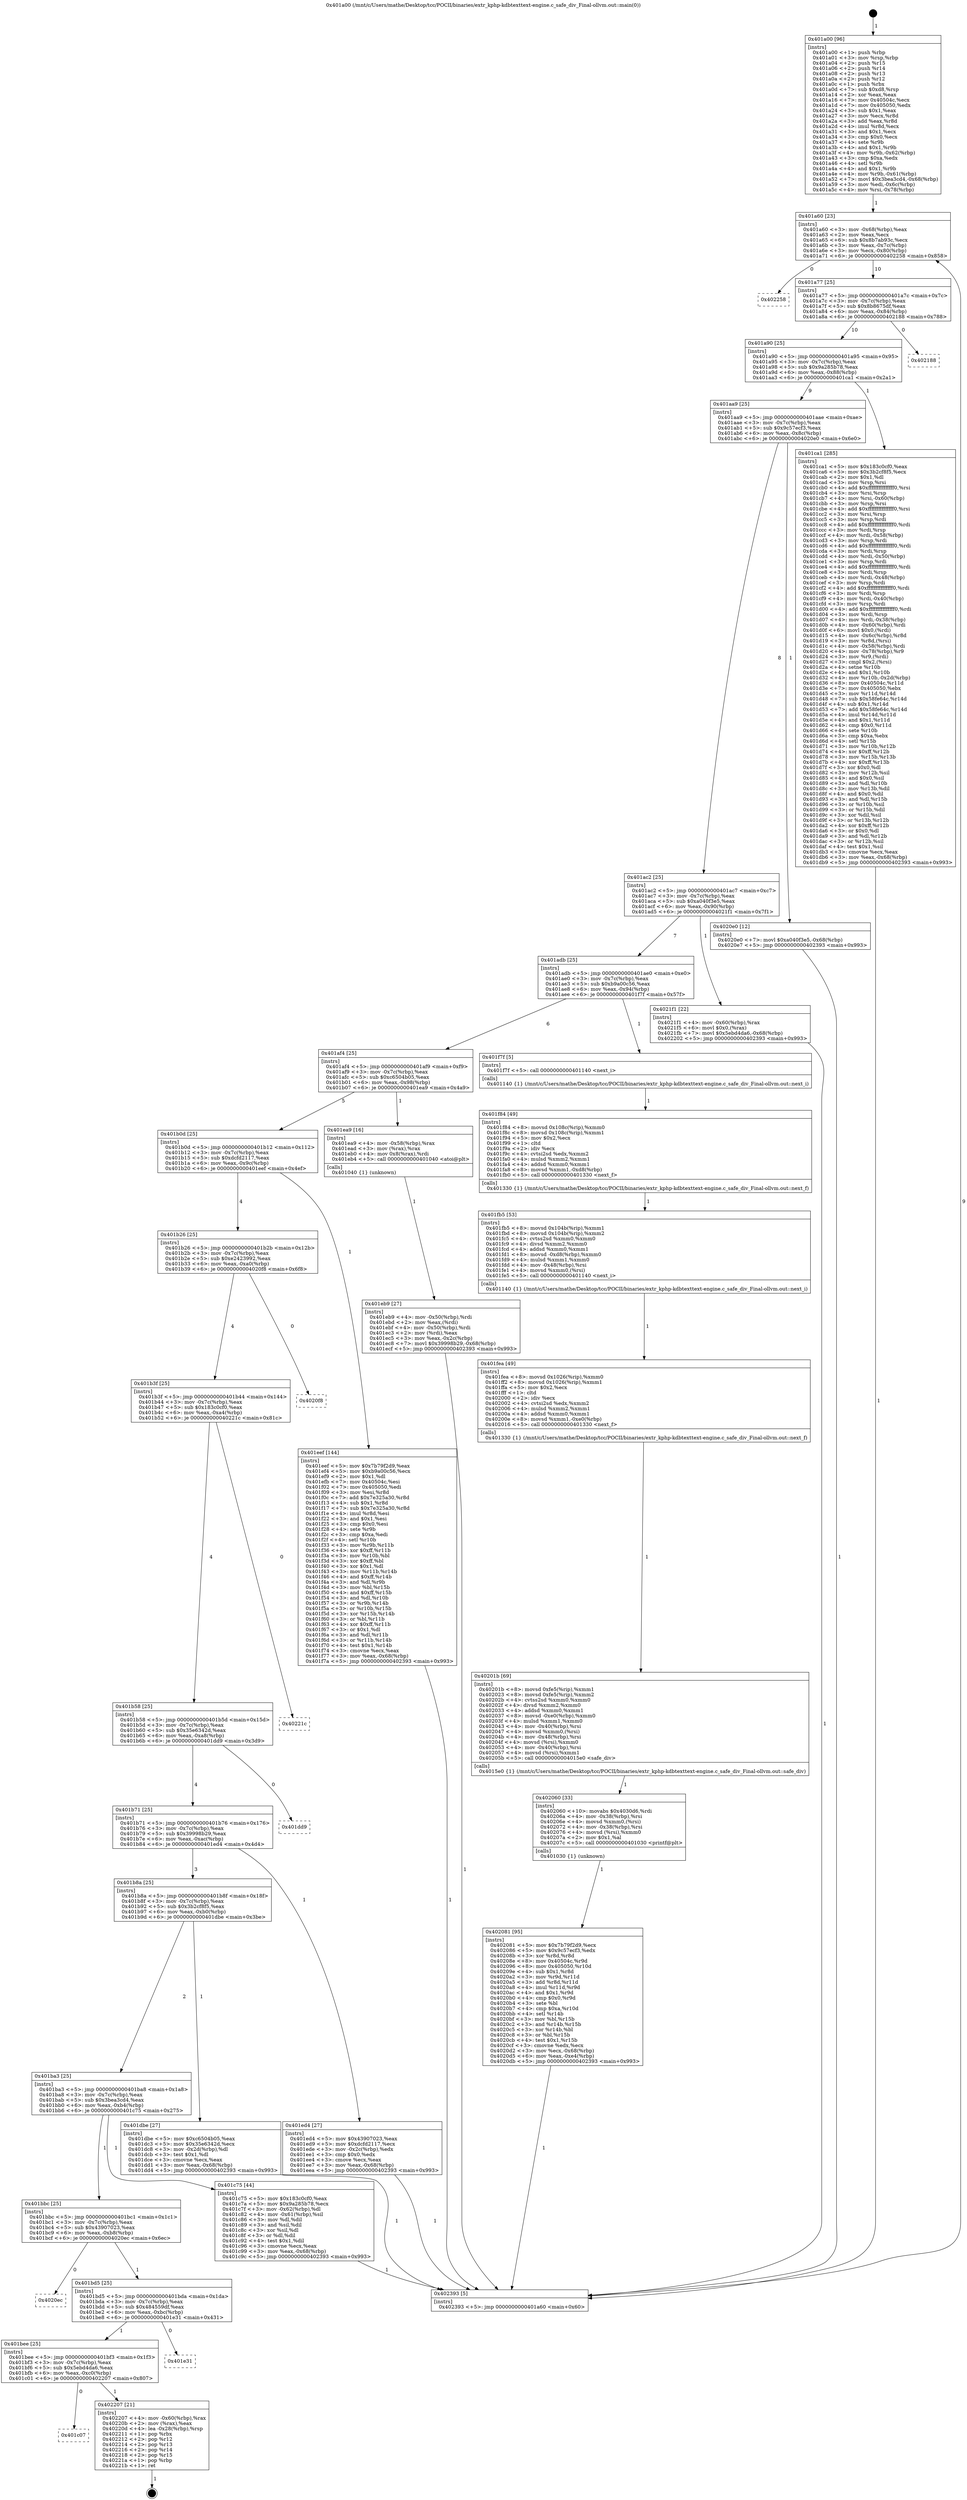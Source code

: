 digraph "0x401a00" {
  label = "0x401a00 (/mnt/c/Users/mathe/Desktop/tcc/POCII/binaries/extr_kphp-kdbtexttext-engine.c_safe_div_Final-ollvm.out::main(0))"
  labelloc = "t"
  node[shape=record]

  Entry [label="",width=0.3,height=0.3,shape=circle,fillcolor=black,style=filled]
  "0x401a60" [label="{
     0x401a60 [23]\l
     | [instrs]\l
     &nbsp;&nbsp;0x401a60 \<+3\>: mov -0x68(%rbp),%eax\l
     &nbsp;&nbsp;0x401a63 \<+2\>: mov %eax,%ecx\l
     &nbsp;&nbsp;0x401a65 \<+6\>: sub $0x8b7ab93c,%ecx\l
     &nbsp;&nbsp;0x401a6b \<+3\>: mov %eax,-0x7c(%rbp)\l
     &nbsp;&nbsp;0x401a6e \<+3\>: mov %ecx,-0x80(%rbp)\l
     &nbsp;&nbsp;0x401a71 \<+6\>: je 0000000000402258 \<main+0x858\>\l
  }"]
  "0x402258" [label="{
     0x402258\l
  }", style=dashed]
  "0x401a77" [label="{
     0x401a77 [25]\l
     | [instrs]\l
     &nbsp;&nbsp;0x401a77 \<+5\>: jmp 0000000000401a7c \<main+0x7c\>\l
     &nbsp;&nbsp;0x401a7c \<+3\>: mov -0x7c(%rbp),%eax\l
     &nbsp;&nbsp;0x401a7f \<+5\>: sub $0x8b8675df,%eax\l
     &nbsp;&nbsp;0x401a84 \<+6\>: mov %eax,-0x84(%rbp)\l
     &nbsp;&nbsp;0x401a8a \<+6\>: je 0000000000402188 \<main+0x788\>\l
  }"]
  Exit [label="",width=0.3,height=0.3,shape=circle,fillcolor=black,style=filled,peripheries=2]
  "0x402188" [label="{
     0x402188\l
  }", style=dashed]
  "0x401a90" [label="{
     0x401a90 [25]\l
     | [instrs]\l
     &nbsp;&nbsp;0x401a90 \<+5\>: jmp 0000000000401a95 \<main+0x95\>\l
     &nbsp;&nbsp;0x401a95 \<+3\>: mov -0x7c(%rbp),%eax\l
     &nbsp;&nbsp;0x401a98 \<+5\>: sub $0x9a285b78,%eax\l
     &nbsp;&nbsp;0x401a9d \<+6\>: mov %eax,-0x88(%rbp)\l
     &nbsp;&nbsp;0x401aa3 \<+6\>: je 0000000000401ca1 \<main+0x2a1\>\l
  }"]
  "0x401c07" [label="{
     0x401c07\l
  }", style=dashed]
  "0x401ca1" [label="{
     0x401ca1 [285]\l
     | [instrs]\l
     &nbsp;&nbsp;0x401ca1 \<+5\>: mov $0x183c0cf0,%eax\l
     &nbsp;&nbsp;0x401ca6 \<+5\>: mov $0x3b2cf8f5,%ecx\l
     &nbsp;&nbsp;0x401cab \<+2\>: mov $0x1,%dl\l
     &nbsp;&nbsp;0x401cad \<+3\>: mov %rsp,%rsi\l
     &nbsp;&nbsp;0x401cb0 \<+4\>: add $0xfffffffffffffff0,%rsi\l
     &nbsp;&nbsp;0x401cb4 \<+3\>: mov %rsi,%rsp\l
     &nbsp;&nbsp;0x401cb7 \<+4\>: mov %rsi,-0x60(%rbp)\l
     &nbsp;&nbsp;0x401cbb \<+3\>: mov %rsp,%rsi\l
     &nbsp;&nbsp;0x401cbe \<+4\>: add $0xfffffffffffffff0,%rsi\l
     &nbsp;&nbsp;0x401cc2 \<+3\>: mov %rsi,%rsp\l
     &nbsp;&nbsp;0x401cc5 \<+3\>: mov %rsp,%rdi\l
     &nbsp;&nbsp;0x401cc8 \<+4\>: add $0xfffffffffffffff0,%rdi\l
     &nbsp;&nbsp;0x401ccc \<+3\>: mov %rdi,%rsp\l
     &nbsp;&nbsp;0x401ccf \<+4\>: mov %rdi,-0x58(%rbp)\l
     &nbsp;&nbsp;0x401cd3 \<+3\>: mov %rsp,%rdi\l
     &nbsp;&nbsp;0x401cd6 \<+4\>: add $0xfffffffffffffff0,%rdi\l
     &nbsp;&nbsp;0x401cda \<+3\>: mov %rdi,%rsp\l
     &nbsp;&nbsp;0x401cdd \<+4\>: mov %rdi,-0x50(%rbp)\l
     &nbsp;&nbsp;0x401ce1 \<+3\>: mov %rsp,%rdi\l
     &nbsp;&nbsp;0x401ce4 \<+4\>: add $0xfffffffffffffff0,%rdi\l
     &nbsp;&nbsp;0x401ce8 \<+3\>: mov %rdi,%rsp\l
     &nbsp;&nbsp;0x401ceb \<+4\>: mov %rdi,-0x48(%rbp)\l
     &nbsp;&nbsp;0x401cef \<+3\>: mov %rsp,%rdi\l
     &nbsp;&nbsp;0x401cf2 \<+4\>: add $0xfffffffffffffff0,%rdi\l
     &nbsp;&nbsp;0x401cf6 \<+3\>: mov %rdi,%rsp\l
     &nbsp;&nbsp;0x401cf9 \<+4\>: mov %rdi,-0x40(%rbp)\l
     &nbsp;&nbsp;0x401cfd \<+3\>: mov %rsp,%rdi\l
     &nbsp;&nbsp;0x401d00 \<+4\>: add $0xfffffffffffffff0,%rdi\l
     &nbsp;&nbsp;0x401d04 \<+3\>: mov %rdi,%rsp\l
     &nbsp;&nbsp;0x401d07 \<+4\>: mov %rdi,-0x38(%rbp)\l
     &nbsp;&nbsp;0x401d0b \<+4\>: mov -0x60(%rbp),%rdi\l
     &nbsp;&nbsp;0x401d0f \<+6\>: movl $0x0,(%rdi)\l
     &nbsp;&nbsp;0x401d15 \<+4\>: mov -0x6c(%rbp),%r8d\l
     &nbsp;&nbsp;0x401d19 \<+3\>: mov %r8d,(%rsi)\l
     &nbsp;&nbsp;0x401d1c \<+4\>: mov -0x58(%rbp),%rdi\l
     &nbsp;&nbsp;0x401d20 \<+4\>: mov -0x78(%rbp),%r9\l
     &nbsp;&nbsp;0x401d24 \<+3\>: mov %r9,(%rdi)\l
     &nbsp;&nbsp;0x401d27 \<+3\>: cmpl $0x2,(%rsi)\l
     &nbsp;&nbsp;0x401d2a \<+4\>: setne %r10b\l
     &nbsp;&nbsp;0x401d2e \<+4\>: and $0x1,%r10b\l
     &nbsp;&nbsp;0x401d32 \<+4\>: mov %r10b,-0x2d(%rbp)\l
     &nbsp;&nbsp;0x401d36 \<+8\>: mov 0x40504c,%r11d\l
     &nbsp;&nbsp;0x401d3e \<+7\>: mov 0x405050,%ebx\l
     &nbsp;&nbsp;0x401d45 \<+3\>: mov %r11d,%r14d\l
     &nbsp;&nbsp;0x401d48 \<+7\>: sub $0x58fe64c,%r14d\l
     &nbsp;&nbsp;0x401d4f \<+4\>: sub $0x1,%r14d\l
     &nbsp;&nbsp;0x401d53 \<+7\>: add $0x58fe64c,%r14d\l
     &nbsp;&nbsp;0x401d5a \<+4\>: imul %r14d,%r11d\l
     &nbsp;&nbsp;0x401d5e \<+4\>: and $0x1,%r11d\l
     &nbsp;&nbsp;0x401d62 \<+4\>: cmp $0x0,%r11d\l
     &nbsp;&nbsp;0x401d66 \<+4\>: sete %r10b\l
     &nbsp;&nbsp;0x401d6a \<+3\>: cmp $0xa,%ebx\l
     &nbsp;&nbsp;0x401d6d \<+4\>: setl %r15b\l
     &nbsp;&nbsp;0x401d71 \<+3\>: mov %r10b,%r12b\l
     &nbsp;&nbsp;0x401d74 \<+4\>: xor $0xff,%r12b\l
     &nbsp;&nbsp;0x401d78 \<+3\>: mov %r15b,%r13b\l
     &nbsp;&nbsp;0x401d7b \<+4\>: xor $0xff,%r13b\l
     &nbsp;&nbsp;0x401d7f \<+3\>: xor $0x0,%dl\l
     &nbsp;&nbsp;0x401d82 \<+3\>: mov %r12b,%sil\l
     &nbsp;&nbsp;0x401d85 \<+4\>: and $0x0,%sil\l
     &nbsp;&nbsp;0x401d89 \<+3\>: and %dl,%r10b\l
     &nbsp;&nbsp;0x401d8c \<+3\>: mov %r13b,%dil\l
     &nbsp;&nbsp;0x401d8f \<+4\>: and $0x0,%dil\l
     &nbsp;&nbsp;0x401d93 \<+3\>: and %dl,%r15b\l
     &nbsp;&nbsp;0x401d96 \<+3\>: or %r10b,%sil\l
     &nbsp;&nbsp;0x401d99 \<+3\>: or %r15b,%dil\l
     &nbsp;&nbsp;0x401d9c \<+3\>: xor %dil,%sil\l
     &nbsp;&nbsp;0x401d9f \<+3\>: or %r13b,%r12b\l
     &nbsp;&nbsp;0x401da2 \<+4\>: xor $0xff,%r12b\l
     &nbsp;&nbsp;0x401da6 \<+3\>: or $0x0,%dl\l
     &nbsp;&nbsp;0x401da9 \<+3\>: and %dl,%r12b\l
     &nbsp;&nbsp;0x401dac \<+3\>: or %r12b,%sil\l
     &nbsp;&nbsp;0x401daf \<+4\>: test $0x1,%sil\l
     &nbsp;&nbsp;0x401db3 \<+3\>: cmovne %ecx,%eax\l
     &nbsp;&nbsp;0x401db6 \<+3\>: mov %eax,-0x68(%rbp)\l
     &nbsp;&nbsp;0x401db9 \<+5\>: jmp 0000000000402393 \<main+0x993\>\l
  }"]
  "0x401aa9" [label="{
     0x401aa9 [25]\l
     | [instrs]\l
     &nbsp;&nbsp;0x401aa9 \<+5\>: jmp 0000000000401aae \<main+0xae\>\l
     &nbsp;&nbsp;0x401aae \<+3\>: mov -0x7c(%rbp),%eax\l
     &nbsp;&nbsp;0x401ab1 \<+5\>: sub $0x9c57ecf3,%eax\l
     &nbsp;&nbsp;0x401ab6 \<+6\>: mov %eax,-0x8c(%rbp)\l
     &nbsp;&nbsp;0x401abc \<+6\>: je 00000000004020e0 \<main+0x6e0\>\l
  }"]
  "0x402207" [label="{
     0x402207 [21]\l
     | [instrs]\l
     &nbsp;&nbsp;0x402207 \<+4\>: mov -0x60(%rbp),%rax\l
     &nbsp;&nbsp;0x40220b \<+2\>: mov (%rax),%eax\l
     &nbsp;&nbsp;0x40220d \<+4\>: lea -0x28(%rbp),%rsp\l
     &nbsp;&nbsp;0x402211 \<+1\>: pop %rbx\l
     &nbsp;&nbsp;0x402212 \<+2\>: pop %r12\l
     &nbsp;&nbsp;0x402214 \<+2\>: pop %r13\l
     &nbsp;&nbsp;0x402216 \<+2\>: pop %r14\l
     &nbsp;&nbsp;0x402218 \<+2\>: pop %r15\l
     &nbsp;&nbsp;0x40221a \<+1\>: pop %rbp\l
     &nbsp;&nbsp;0x40221b \<+1\>: ret\l
  }"]
  "0x4020e0" [label="{
     0x4020e0 [12]\l
     | [instrs]\l
     &nbsp;&nbsp;0x4020e0 \<+7\>: movl $0xa040f3e5,-0x68(%rbp)\l
     &nbsp;&nbsp;0x4020e7 \<+5\>: jmp 0000000000402393 \<main+0x993\>\l
  }"]
  "0x401ac2" [label="{
     0x401ac2 [25]\l
     | [instrs]\l
     &nbsp;&nbsp;0x401ac2 \<+5\>: jmp 0000000000401ac7 \<main+0xc7\>\l
     &nbsp;&nbsp;0x401ac7 \<+3\>: mov -0x7c(%rbp),%eax\l
     &nbsp;&nbsp;0x401aca \<+5\>: sub $0xa040f3e5,%eax\l
     &nbsp;&nbsp;0x401acf \<+6\>: mov %eax,-0x90(%rbp)\l
     &nbsp;&nbsp;0x401ad5 \<+6\>: je 00000000004021f1 \<main+0x7f1\>\l
  }"]
  "0x401bee" [label="{
     0x401bee [25]\l
     | [instrs]\l
     &nbsp;&nbsp;0x401bee \<+5\>: jmp 0000000000401bf3 \<main+0x1f3\>\l
     &nbsp;&nbsp;0x401bf3 \<+3\>: mov -0x7c(%rbp),%eax\l
     &nbsp;&nbsp;0x401bf6 \<+5\>: sub $0x5ebd4da6,%eax\l
     &nbsp;&nbsp;0x401bfb \<+6\>: mov %eax,-0xc0(%rbp)\l
     &nbsp;&nbsp;0x401c01 \<+6\>: je 0000000000402207 \<main+0x807\>\l
  }"]
  "0x4021f1" [label="{
     0x4021f1 [22]\l
     | [instrs]\l
     &nbsp;&nbsp;0x4021f1 \<+4\>: mov -0x60(%rbp),%rax\l
     &nbsp;&nbsp;0x4021f5 \<+6\>: movl $0x0,(%rax)\l
     &nbsp;&nbsp;0x4021fb \<+7\>: movl $0x5ebd4da6,-0x68(%rbp)\l
     &nbsp;&nbsp;0x402202 \<+5\>: jmp 0000000000402393 \<main+0x993\>\l
  }"]
  "0x401adb" [label="{
     0x401adb [25]\l
     | [instrs]\l
     &nbsp;&nbsp;0x401adb \<+5\>: jmp 0000000000401ae0 \<main+0xe0\>\l
     &nbsp;&nbsp;0x401ae0 \<+3\>: mov -0x7c(%rbp),%eax\l
     &nbsp;&nbsp;0x401ae3 \<+5\>: sub $0xb9a00c56,%eax\l
     &nbsp;&nbsp;0x401ae8 \<+6\>: mov %eax,-0x94(%rbp)\l
     &nbsp;&nbsp;0x401aee \<+6\>: je 0000000000401f7f \<main+0x57f\>\l
  }"]
  "0x401e31" [label="{
     0x401e31\l
  }", style=dashed]
  "0x401f7f" [label="{
     0x401f7f [5]\l
     | [instrs]\l
     &nbsp;&nbsp;0x401f7f \<+5\>: call 0000000000401140 \<next_i\>\l
     | [calls]\l
     &nbsp;&nbsp;0x401140 \{1\} (/mnt/c/Users/mathe/Desktop/tcc/POCII/binaries/extr_kphp-kdbtexttext-engine.c_safe_div_Final-ollvm.out::next_i)\l
  }"]
  "0x401af4" [label="{
     0x401af4 [25]\l
     | [instrs]\l
     &nbsp;&nbsp;0x401af4 \<+5\>: jmp 0000000000401af9 \<main+0xf9\>\l
     &nbsp;&nbsp;0x401af9 \<+3\>: mov -0x7c(%rbp),%eax\l
     &nbsp;&nbsp;0x401afc \<+5\>: sub $0xc6504b05,%eax\l
     &nbsp;&nbsp;0x401b01 \<+6\>: mov %eax,-0x98(%rbp)\l
     &nbsp;&nbsp;0x401b07 \<+6\>: je 0000000000401ea9 \<main+0x4a9\>\l
  }"]
  "0x401bd5" [label="{
     0x401bd5 [25]\l
     | [instrs]\l
     &nbsp;&nbsp;0x401bd5 \<+5\>: jmp 0000000000401bda \<main+0x1da\>\l
     &nbsp;&nbsp;0x401bda \<+3\>: mov -0x7c(%rbp),%eax\l
     &nbsp;&nbsp;0x401bdd \<+5\>: sub $0x484559df,%eax\l
     &nbsp;&nbsp;0x401be2 \<+6\>: mov %eax,-0xbc(%rbp)\l
     &nbsp;&nbsp;0x401be8 \<+6\>: je 0000000000401e31 \<main+0x431\>\l
  }"]
  "0x401ea9" [label="{
     0x401ea9 [16]\l
     | [instrs]\l
     &nbsp;&nbsp;0x401ea9 \<+4\>: mov -0x58(%rbp),%rax\l
     &nbsp;&nbsp;0x401ead \<+3\>: mov (%rax),%rax\l
     &nbsp;&nbsp;0x401eb0 \<+4\>: mov 0x8(%rax),%rdi\l
     &nbsp;&nbsp;0x401eb4 \<+5\>: call 0000000000401040 \<atoi@plt\>\l
     | [calls]\l
     &nbsp;&nbsp;0x401040 \{1\} (unknown)\l
  }"]
  "0x401b0d" [label="{
     0x401b0d [25]\l
     | [instrs]\l
     &nbsp;&nbsp;0x401b0d \<+5\>: jmp 0000000000401b12 \<main+0x112\>\l
     &nbsp;&nbsp;0x401b12 \<+3\>: mov -0x7c(%rbp),%eax\l
     &nbsp;&nbsp;0x401b15 \<+5\>: sub $0xdcfd2117,%eax\l
     &nbsp;&nbsp;0x401b1a \<+6\>: mov %eax,-0x9c(%rbp)\l
     &nbsp;&nbsp;0x401b20 \<+6\>: je 0000000000401eef \<main+0x4ef\>\l
  }"]
  "0x4020ec" [label="{
     0x4020ec\l
  }", style=dashed]
  "0x401eef" [label="{
     0x401eef [144]\l
     | [instrs]\l
     &nbsp;&nbsp;0x401eef \<+5\>: mov $0x7b79f2d9,%eax\l
     &nbsp;&nbsp;0x401ef4 \<+5\>: mov $0xb9a00c56,%ecx\l
     &nbsp;&nbsp;0x401ef9 \<+2\>: mov $0x1,%dl\l
     &nbsp;&nbsp;0x401efb \<+7\>: mov 0x40504c,%esi\l
     &nbsp;&nbsp;0x401f02 \<+7\>: mov 0x405050,%edi\l
     &nbsp;&nbsp;0x401f09 \<+3\>: mov %esi,%r8d\l
     &nbsp;&nbsp;0x401f0c \<+7\>: add $0x7e325a30,%r8d\l
     &nbsp;&nbsp;0x401f13 \<+4\>: sub $0x1,%r8d\l
     &nbsp;&nbsp;0x401f17 \<+7\>: sub $0x7e325a30,%r8d\l
     &nbsp;&nbsp;0x401f1e \<+4\>: imul %r8d,%esi\l
     &nbsp;&nbsp;0x401f22 \<+3\>: and $0x1,%esi\l
     &nbsp;&nbsp;0x401f25 \<+3\>: cmp $0x0,%esi\l
     &nbsp;&nbsp;0x401f28 \<+4\>: sete %r9b\l
     &nbsp;&nbsp;0x401f2c \<+3\>: cmp $0xa,%edi\l
     &nbsp;&nbsp;0x401f2f \<+4\>: setl %r10b\l
     &nbsp;&nbsp;0x401f33 \<+3\>: mov %r9b,%r11b\l
     &nbsp;&nbsp;0x401f36 \<+4\>: xor $0xff,%r11b\l
     &nbsp;&nbsp;0x401f3a \<+3\>: mov %r10b,%bl\l
     &nbsp;&nbsp;0x401f3d \<+3\>: xor $0xff,%bl\l
     &nbsp;&nbsp;0x401f40 \<+3\>: xor $0x1,%dl\l
     &nbsp;&nbsp;0x401f43 \<+3\>: mov %r11b,%r14b\l
     &nbsp;&nbsp;0x401f46 \<+4\>: and $0xff,%r14b\l
     &nbsp;&nbsp;0x401f4a \<+3\>: and %dl,%r9b\l
     &nbsp;&nbsp;0x401f4d \<+3\>: mov %bl,%r15b\l
     &nbsp;&nbsp;0x401f50 \<+4\>: and $0xff,%r15b\l
     &nbsp;&nbsp;0x401f54 \<+3\>: and %dl,%r10b\l
     &nbsp;&nbsp;0x401f57 \<+3\>: or %r9b,%r14b\l
     &nbsp;&nbsp;0x401f5a \<+3\>: or %r10b,%r15b\l
     &nbsp;&nbsp;0x401f5d \<+3\>: xor %r15b,%r14b\l
     &nbsp;&nbsp;0x401f60 \<+3\>: or %bl,%r11b\l
     &nbsp;&nbsp;0x401f63 \<+4\>: xor $0xff,%r11b\l
     &nbsp;&nbsp;0x401f67 \<+3\>: or $0x1,%dl\l
     &nbsp;&nbsp;0x401f6a \<+3\>: and %dl,%r11b\l
     &nbsp;&nbsp;0x401f6d \<+3\>: or %r11b,%r14b\l
     &nbsp;&nbsp;0x401f70 \<+4\>: test $0x1,%r14b\l
     &nbsp;&nbsp;0x401f74 \<+3\>: cmovne %ecx,%eax\l
     &nbsp;&nbsp;0x401f77 \<+3\>: mov %eax,-0x68(%rbp)\l
     &nbsp;&nbsp;0x401f7a \<+5\>: jmp 0000000000402393 \<main+0x993\>\l
  }"]
  "0x401b26" [label="{
     0x401b26 [25]\l
     | [instrs]\l
     &nbsp;&nbsp;0x401b26 \<+5\>: jmp 0000000000401b2b \<main+0x12b\>\l
     &nbsp;&nbsp;0x401b2b \<+3\>: mov -0x7c(%rbp),%eax\l
     &nbsp;&nbsp;0x401b2e \<+5\>: sub $0xe2423992,%eax\l
     &nbsp;&nbsp;0x401b33 \<+6\>: mov %eax,-0xa0(%rbp)\l
     &nbsp;&nbsp;0x401b39 \<+6\>: je 00000000004020f8 \<main+0x6f8\>\l
  }"]
  "0x402081" [label="{
     0x402081 [95]\l
     | [instrs]\l
     &nbsp;&nbsp;0x402081 \<+5\>: mov $0x7b79f2d9,%ecx\l
     &nbsp;&nbsp;0x402086 \<+5\>: mov $0x9c57ecf3,%edx\l
     &nbsp;&nbsp;0x40208b \<+3\>: xor %r8d,%r8d\l
     &nbsp;&nbsp;0x40208e \<+8\>: mov 0x40504c,%r9d\l
     &nbsp;&nbsp;0x402096 \<+8\>: mov 0x405050,%r10d\l
     &nbsp;&nbsp;0x40209e \<+4\>: sub $0x1,%r8d\l
     &nbsp;&nbsp;0x4020a2 \<+3\>: mov %r9d,%r11d\l
     &nbsp;&nbsp;0x4020a5 \<+3\>: add %r8d,%r11d\l
     &nbsp;&nbsp;0x4020a8 \<+4\>: imul %r11d,%r9d\l
     &nbsp;&nbsp;0x4020ac \<+4\>: and $0x1,%r9d\l
     &nbsp;&nbsp;0x4020b0 \<+4\>: cmp $0x0,%r9d\l
     &nbsp;&nbsp;0x4020b4 \<+3\>: sete %bl\l
     &nbsp;&nbsp;0x4020b7 \<+4\>: cmp $0xa,%r10d\l
     &nbsp;&nbsp;0x4020bb \<+4\>: setl %r14b\l
     &nbsp;&nbsp;0x4020bf \<+3\>: mov %bl,%r15b\l
     &nbsp;&nbsp;0x4020c2 \<+3\>: and %r14b,%r15b\l
     &nbsp;&nbsp;0x4020c5 \<+3\>: xor %r14b,%bl\l
     &nbsp;&nbsp;0x4020c8 \<+3\>: or %bl,%r15b\l
     &nbsp;&nbsp;0x4020cb \<+4\>: test $0x1,%r15b\l
     &nbsp;&nbsp;0x4020cf \<+3\>: cmovne %edx,%ecx\l
     &nbsp;&nbsp;0x4020d2 \<+3\>: mov %ecx,-0x68(%rbp)\l
     &nbsp;&nbsp;0x4020d5 \<+6\>: mov %eax,-0xe4(%rbp)\l
     &nbsp;&nbsp;0x4020db \<+5\>: jmp 0000000000402393 \<main+0x993\>\l
  }"]
  "0x4020f8" [label="{
     0x4020f8\l
  }", style=dashed]
  "0x401b3f" [label="{
     0x401b3f [25]\l
     | [instrs]\l
     &nbsp;&nbsp;0x401b3f \<+5\>: jmp 0000000000401b44 \<main+0x144\>\l
     &nbsp;&nbsp;0x401b44 \<+3\>: mov -0x7c(%rbp),%eax\l
     &nbsp;&nbsp;0x401b47 \<+5\>: sub $0x183c0cf0,%eax\l
     &nbsp;&nbsp;0x401b4c \<+6\>: mov %eax,-0xa4(%rbp)\l
     &nbsp;&nbsp;0x401b52 \<+6\>: je 000000000040221c \<main+0x81c\>\l
  }"]
  "0x402060" [label="{
     0x402060 [33]\l
     | [instrs]\l
     &nbsp;&nbsp;0x402060 \<+10\>: movabs $0x4030d6,%rdi\l
     &nbsp;&nbsp;0x40206a \<+4\>: mov -0x38(%rbp),%rsi\l
     &nbsp;&nbsp;0x40206e \<+4\>: movsd %xmm0,(%rsi)\l
     &nbsp;&nbsp;0x402072 \<+4\>: mov -0x38(%rbp),%rsi\l
     &nbsp;&nbsp;0x402076 \<+4\>: movsd (%rsi),%xmm0\l
     &nbsp;&nbsp;0x40207a \<+2\>: mov $0x1,%al\l
     &nbsp;&nbsp;0x40207c \<+5\>: call 0000000000401030 \<printf@plt\>\l
     | [calls]\l
     &nbsp;&nbsp;0x401030 \{1\} (unknown)\l
  }"]
  "0x40221c" [label="{
     0x40221c\l
  }", style=dashed]
  "0x401b58" [label="{
     0x401b58 [25]\l
     | [instrs]\l
     &nbsp;&nbsp;0x401b58 \<+5\>: jmp 0000000000401b5d \<main+0x15d\>\l
     &nbsp;&nbsp;0x401b5d \<+3\>: mov -0x7c(%rbp),%eax\l
     &nbsp;&nbsp;0x401b60 \<+5\>: sub $0x35e6342d,%eax\l
     &nbsp;&nbsp;0x401b65 \<+6\>: mov %eax,-0xa8(%rbp)\l
     &nbsp;&nbsp;0x401b6b \<+6\>: je 0000000000401dd9 \<main+0x3d9\>\l
  }"]
  "0x40201b" [label="{
     0x40201b [69]\l
     | [instrs]\l
     &nbsp;&nbsp;0x40201b \<+8\>: movsd 0xfe5(%rip),%xmm1\l
     &nbsp;&nbsp;0x402023 \<+8\>: movsd 0xfe5(%rip),%xmm2\l
     &nbsp;&nbsp;0x40202b \<+4\>: cvtss2sd %xmm0,%xmm0\l
     &nbsp;&nbsp;0x40202f \<+4\>: divsd %xmm2,%xmm0\l
     &nbsp;&nbsp;0x402033 \<+4\>: addsd %xmm0,%xmm1\l
     &nbsp;&nbsp;0x402037 \<+8\>: movsd -0xe0(%rbp),%xmm0\l
     &nbsp;&nbsp;0x40203f \<+4\>: mulsd %xmm1,%xmm0\l
     &nbsp;&nbsp;0x402043 \<+4\>: mov -0x40(%rbp),%rsi\l
     &nbsp;&nbsp;0x402047 \<+4\>: movsd %xmm0,(%rsi)\l
     &nbsp;&nbsp;0x40204b \<+4\>: mov -0x48(%rbp),%rsi\l
     &nbsp;&nbsp;0x40204f \<+4\>: movsd (%rsi),%xmm0\l
     &nbsp;&nbsp;0x402053 \<+4\>: mov -0x40(%rbp),%rsi\l
     &nbsp;&nbsp;0x402057 \<+4\>: movsd (%rsi),%xmm1\l
     &nbsp;&nbsp;0x40205b \<+5\>: call 00000000004015e0 \<safe_div\>\l
     | [calls]\l
     &nbsp;&nbsp;0x4015e0 \{1\} (/mnt/c/Users/mathe/Desktop/tcc/POCII/binaries/extr_kphp-kdbtexttext-engine.c_safe_div_Final-ollvm.out::safe_div)\l
  }"]
  "0x401dd9" [label="{
     0x401dd9\l
  }", style=dashed]
  "0x401b71" [label="{
     0x401b71 [25]\l
     | [instrs]\l
     &nbsp;&nbsp;0x401b71 \<+5\>: jmp 0000000000401b76 \<main+0x176\>\l
     &nbsp;&nbsp;0x401b76 \<+3\>: mov -0x7c(%rbp),%eax\l
     &nbsp;&nbsp;0x401b79 \<+5\>: sub $0x39998b29,%eax\l
     &nbsp;&nbsp;0x401b7e \<+6\>: mov %eax,-0xac(%rbp)\l
     &nbsp;&nbsp;0x401b84 \<+6\>: je 0000000000401ed4 \<main+0x4d4\>\l
  }"]
  "0x401fea" [label="{
     0x401fea [49]\l
     | [instrs]\l
     &nbsp;&nbsp;0x401fea \<+8\>: movsd 0x1026(%rip),%xmm0\l
     &nbsp;&nbsp;0x401ff2 \<+8\>: movsd 0x1026(%rip),%xmm1\l
     &nbsp;&nbsp;0x401ffa \<+5\>: mov $0x2,%ecx\l
     &nbsp;&nbsp;0x401fff \<+1\>: cltd\l
     &nbsp;&nbsp;0x402000 \<+2\>: idiv %ecx\l
     &nbsp;&nbsp;0x402002 \<+4\>: cvtsi2sd %edx,%xmm2\l
     &nbsp;&nbsp;0x402006 \<+4\>: mulsd %xmm2,%xmm1\l
     &nbsp;&nbsp;0x40200a \<+4\>: addsd %xmm0,%xmm1\l
     &nbsp;&nbsp;0x40200e \<+8\>: movsd %xmm1,-0xe0(%rbp)\l
     &nbsp;&nbsp;0x402016 \<+5\>: call 0000000000401330 \<next_f\>\l
     | [calls]\l
     &nbsp;&nbsp;0x401330 \{1\} (/mnt/c/Users/mathe/Desktop/tcc/POCII/binaries/extr_kphp-kdbtexttext-engine.c_safe_div_Final-ollvm.out::next_f)\l
  }"]
  "0x401ed4" [label="{
     0x401ed4 [27]\l
     | [instrs]\l
     &nbsp;&nbsp;0x401ed4 \<+5\>: mov $0x43907023,%eax\l
     &nbsp;&nbsp;0x401ed9 \<+5\>: mov $0xdcfd2117,%ecx\l
     &nbsp;&nbsp;0x401ede \<+3\>: mov -0x2c(%rbp),%edx\l
     &nbsp;&nbsp;0x401ee1 \<+3\>: cmp $0x0,%edx\l
     &nbsp;&nbsp;0x401ee4 \<+3\>: cmove %ecx,%eax\l
     &nbsp;&nbsp;0x401ee7 \<+3\>: mov %eax,-0x68(%rbp)\l
     &nbsp;&nbsp;0x401eea \<+5\>: jmp 0000000000402393 \<main+0x993\>\l
  }"]
  "0x401b8a" [label="{
     0x401b8a [25]\l
     | [instrs]\l
     &nbsp;&nbsp;0x401b8a \<+5\>: jmp 0000000000401b8f \<main+0x18f\>\l
     &nbsp;&nbsp;0x401b8f \<+3\>: mov -0x7c(%rbp),%eax\l
     &nbsp;&nbsp;0x401b92 \<+5\>: sub $0x3b2cf8f5,%eax\l
     &nbsp;&nbsp;0x401b97 \<+6\>: mov %eax,-0xb0(%rbp)\l
     &nbsp;&nbsp;0x401b9d \<+6\>: je 0000000000401dbe \<main+0x3be\>\l
  }"]
  "0x401fb5" [label="{
     0x401fb5 [53]\l
     | [instrs]\l
     &nbsp;&nbsp;0x401fb5 \<+8\>: movsd 0x104b(%rip),%xmm1\l
     &nbsp;&nbsp;0x401fbd \<+8\>: movsd 0x104b(%rip),%xmm2\l
     &nbsp;&nbsp;0x401fc5 \<+4\>: cvtss2sd %xmm0,%xmm0\l
     &nbsp;&nbsp;0x401fc9 \<+4\>: divsd %xmm2,%xmm0\l
     &nbsp;&nbsp;0x401fcd \<+4\>: addsd %xmm0,%xmm1\l
     &nbsp;&nbsp;0x401fd1 \<+8\>: movsd -0xd8(%rbp),%xmm0\l
     &nbsp;&nbsp;0x401fd9 \<+4\>: mulsd %xmm1,%xmm0\l
     &nbsp;&nbsp;0x401fdd \<+4\>: mov -0x48(%rbp),%rsi\l
     &nbsp;&nbsp;0x401fe1 \<+4\>: movsd %xmm0,(%rsi)\l
     &nbsp;&nbsp;0x401fe5 \<+5\>: call 0000000000401140 \<next_i\>\l
     | [calls]\l
     &nbsp;&nbsp;0x401140 \{1\} (/mnt/c/Users/mathe/Desktop/tcc/POCII/binaries/extr_kphp-kdbtexttext-engine.c_safe_div_Final-ollvm.out::next_i)\l
  }"]
  "0x401dbe" [label="{
     0x401dbe [27]\l
     | [instrs]\l
     &nbsp;&nbsp;0x401dbe \<+5\>: mov $0xc6504b05,%eax\l
     &nbsp;&nbsp;0x401dc3 \<+5\>: mov $0x35e6342d,%ecx\l
     &nbsp;&nbsp;0x401dc8 \<+3\>: mov -0x2d(%rbp),%dl\l
     &nbsp;&nbsp;0x401dcb \<+3\>: test $0x1,%dl\l
     &nbsp;&nbsp;0x401dce \<+3\>: cmovne %ecx,%eax\l
     &nbsp;&nbsp;0x401dd1 \<+3\>: mov %eax,-0x68(%rbp)\l
     &nbsp;&nbsp;0x401dd4 \<+5\>: jmp 0000000000402393 \<main+0x993\>\l
  }"]
  "0x401ba3" [label="{
     0x401ba3 [25]\l
     | [instrs]\l
     &nbsp;&nbsp;0x401ba3 \<+5\>: jmp 0000000000401ba8 \<main+0x1a8\>\l
     &nbsp;&nbsp;0x401ba8 \<+3\>: mov -0x7c(%rbp),%eax\l
     &nbsp;&nbsp;0x401bab \<+5\>: sub $0x3bea3cd4,%eax\l
     &nbsp;&nbsp;0x401bb0 \<+6\>: mov %eax,-0xb4(%rbp)\l
     &nbsp;&nbsp;0x401bb6 \<+6\>: je 0000000000401c75 \<main+0x275\>\l
  }"]
  "0x401f84" [label="{
     0x401f84 [49]\l
     | [instrs]\l
     &nbsp;&nbsp;0x401f84 \<+8\>: movsd 0x108c(%rip),%xmm0\l
     &nbsp;&nbsp;0x401f8c \<+8\>: movsd 0x108c(%rip),%xmm1\l
     &nbsp;&nbsp;0x401f94 \<+5\>: mov $0x2,%ecx\l
     &nbsp;&nbsp;0x401f99 \<+1\>: cltd\l
     &nbsp;&nbsp;0x401f9a \<+2\>: idiv %ecx\l
     &nbsp;&nbsp;0x401f9c \<+4\>: cvtsi2sd %edx,%xmm2\l
     &nbsp;&nbsp;0x401fa0 \<+4\>: mulsd %xmm2,%xmm1\l
     &nbsp;&nbsp;0x401fa4 \<+4\>: addsd %xmm0,%xmm1\l
     &nbsp;&nbsp;0x401fa8 \<+8\>: movsd %xmm1,-0xd8(%rbp)\l
     &nbsp;&nbsp;0x401fb0 \<+5\>: call 0000000000401330 \<next_f\>\l
     | [calls]\l
     &nbsp;&nbsp;0x401330 \{1\} (/mnt/c/Users/mathe/Desktop/tcc/POCII/binaries/extr_kphp-kdbtexttext-engine.c_safe_div_Final-ollvm.out::next_f)\l
  }"]
  "0x401c75" [label="{
     0x401c75 [44]\l
     | [instrs]\l
     &nbsp;&nbsp;0x401c75 \<+5\>: mov $0x183c0cf0,%eax\l
     &nbsp;&nbsp;0x401c7a \<+5\>: mov $0x9a285b78,%ecx\l
     &nbsp;&nbsp;0x401c7f \<+3\>: mov -0x62(%rbp),%dl\l
     &nbsp;&nbsp;0x401c82 \<+4\>: mov -0x61(%rbp),%sil\l
     &nbsp;&nbsp;0x401c86 \<+3\>: mov %dl,%dil\l
     &nbsp;&nbsp;0x401c89 \<+3\>: and %sil,%dil\l
     &nbsp;&nbsp;0x401c8c \<+3\>: xor %sil,%dl\l
     &nbsp;&nbsp;0x401c8f \<+3\>: or %dl,%dil\l
     &nbsp;&nbsp;0x401c92 \<+4\>: test $0x1,%dil\l
     &nbsp;&nbsp;0x401c96 \<+3\>: cmovne %ecx,%eax\l
     &nbsp;&nbsp;0x401c99 \<+3\>: mov %eax,-0x68(%rbp)\l
     &nbsp;&nbsp;0x401c9c \<+5\>: jmp 0000000000402393 \<main+0x993\>\l
  }"]
  "0x401bbc" [label="{
     0x401bbc [25]\l
     | [instrs]\l
     &nbsp;&nbsp;0x401bbc \<+5\>: jmp 0000000000401bc1 \<main+0x1c1\>\l
     &nbsp;&nbsp;0x401bc1 \<+3\>: mov -0x7c(%rbp),%eax\l
     &nbsp;&nbsp;0x401bc4 \<+5\>: sub $0x43907023,%eax\l
     &nbsp;&nbsp;0x401bc9 \<+6\>: mov %eax,-0xb8(%rbp)\l
     &nbsp;&nbsp;0x401bcf \<+6\>: je 00000000004020ec \<main+0x6ec\>\l
  }"]
  "0x402393" [label="{
     0x402393 [5]\l
     | [instrs]\l
     &nbsp;&nbsp;0x402393 \<+5\>: jmp 0000000000401a60 \<main+0x60\>\l
  }"]
  "0x401a00" [label="{
     0x401a00 [96]\l
     | [instrs]\l
     &nbsp;&nbsp;0x401a00 \<+1\>: push %rbp\l
     &nbsp;&nbsp;0x401a01 \<+3\>: mov %rsp,%rbp\l
     &nbsp;&nbsp;0x401a04 \<+2\>: push %r15\l
     &nbsp;&nbsp;0x401a06 \<+2\>: push %r14\l
     &nbsp;&nbsp;0x401a08 \<+2\>: push %r13\l
     &nbsp;&nbsp;0x401a0a \<+2\>: push %r12\l
     &nbsp;&nbsp;0x401a0c \<+1\>: push %rbx\l
     &nbsp;&nbsp;0x401a0d \<+7\>: sub $0xd8,%rsp\l
     &nbsp;&nbsp;0x401a14 \<+2\>: xor %eax,%eax\l
     &nbsp;&nbsp;0x401a16 \<+7\>: mov 0x40504c,%ecx\l
     &nbsp;&nbsp;0x401a1d \<+7\>: mov 0x405050,%edx\l
     &nbsp;&nbsp;0x401a24 \<+3\>: sub $0x1,%eax\l
     &nbsp;&nbsp;0x401a27 \<+3\>: mov %ecx,%r8d\l
     &nbsp;&nbsp;0x401a2a \<+3\>: add %eax,%r8d\l
     &nbsp;&nbsp;0x401a2d \<+4\>: imul %r8d,%ecx\l
     &nbsp;&nbsp;0x401a31 \<+3\>: and $0x1,%ecx\l
     &nbsp;&nbsp;0x401a34 \<+3\>: cmp $0x0,%ecx\l
     &nbsp;&nbsp;0x401a37 \<+4\>: sete %r9b\l
     &nbsp;&nbsp;0x401a3b \<+4\>: and $0x1,%r9b\l
     &nbsp;&nbsp;0x401a3f \<+4\>: mov %r9b,-0x62(%rbp)\l
     &nbsp;&nbsp;0x401a43 \<+3\>: cmp $0xa,%edx\l
     &nbsp;&nbsp;0x401a46 \<+4\>: setl %r9b\l
     &nbsp;&nbsp;0x401a4a \<+4\>: and $0x1,%r9b\l
     &nbsp;&nbsp;0x401a4e \<+4\>: mov %r9b,-0x61(%rbp)\l
     &nbsp;&nbsp;0x401a52 \<+7\>: movl $0x3bea3cd4,-0x68(%rbp)\l
     &nbsp;&nbsp;0x401a59 \<+3\>: mov %edi,-0x6c(%rbp)\l
     &nbsp;&nbsp;0x401a5c \<+4\>: mov %rsi,-0x78(%rbp)\l
  }"]
  "0x401eb9" [label="{
     0x401eb9 [27]\l
     | [instrs]\l
     &nbsp;&nbsp;0x401eb9 \<+4\>: mov -0x50(%rbp),%rdi\l
     &nbsp;&nbsp;0x401ebd \<+2\>: mov %eax,(%rdi)\l
     &nbsp;&nbsp;0x401ebf \<+4\>: mov -0x50(%rbp),%rdi\l
     &nbsp;&nbsp;0x401ec3 \<+2\>: mov (%rdi),%eax\l
     &nbsp;&nbsp;0x401ec5 \<+3\>: mov %eax,-0x2c(%rbp)\l
     &nbsp;&nbsp;0x401ec8 \<+7\>: movl $0x39998b29,-0x68(%rbp)\l
     &nbsp;&nbsp;0x401ecf \<+5\>: jmp 0000000000402393 \<main+0x993\>\l
  }"]
  Entry -> "0x401a00" [label=" 1"]
  "0x401a60" -> "0x402258" [label=" 0"]
  "0x401a60" -> "0x401a77" [label=" 10"]
  "0x402207" -> Exit [label=" 1"]
  "0x401a77" -> "0x402188" [label=" 0"]
  "0x401a77" -> "0x401a90" [label=" 10"]
  "0x401bee" -> "0x401c07" [label=" 0"]
  "0x401a90" -> "0x401ca1" [label=" 1"]
  "0x401a90" -> "0x401aa9" [label=" 9"]
  "0x401bee" -> "0x402207" [label=" 1"]
  "0x401aa9" -> "0x4020e0" [label=" 1"]
  "0x401aa9" -> "0x401ac2" [label=" 8"]
  "0x401bd5" -> "0x401bee" [label=" 1"]
  "0x401ac2" -> "0x4021f1" [label=" 1"]
  "0x401ac2" -> "0x401adb" [label=" 7"]
  "0x401bd5" -> "0x401e31" [label=" 0"]
  "0x401adb" -> "0x401f7f" [label=" 1"]
  "0x401adb" -> "0x401af4" [label=" 6"]
  "0x401bbc" -> "0x401bd5" [label=" 1"]
  "0x401af4" -> "0x401ea9" [label=" 1"]
  "0x401af4" -> "0x401b0d" [label=" 5"]
  "0x401bbc" -> "0x4020ec" [label=" 0"]
  "0x401b0d" -> "0x401eef" [label=" 1"]
  "0x401b0d" -> "0x401b26" [label=" 4"]
  "0x4021f1" -> "0x402393" [label=" 1"]
  "0x401b26" -> "0x4020f8" [label=" 0"]
  "0x401b26" -> "0x401b3f" [label=" 4"]
  "0x4020e0" -> "0x402393" [label=" 1"]
  "0x401b3f" -> "0x40221c" [label=" 0"]
  "0x401b3f" -> "0x401b58" [label=" 4"]
  "0x402081" -> "0x402393" [label=" 1"]
  "0x401b58" -> "0x401dd9" [label=" 0"]
  "0x401b58" -> "0x401b71" [label=" 4"]
  "0x402060" -> "0x402081" [label=" 1"]
  "0x401b71" -> "0x401ed4" [label=" 1"]
  "0x401b71" -> "0x401b8a" [label=" 3"]
  "0x40201b" -> "0x402060" [label=" 1"]
  "0x401b8a" -> "0x401dbe" [label=" 1"]
  "0x401b8a" -> "0x401ba3" [label=" 2"]
  "0x401fea" -> "0x40201b" [label=" 1"]
  "0x401ba3" -> "0x401c75" [label=" 1"]
  "0x401ba3" -> "0x401bbc" [label=" 1"]
  "0x401c75" -> "0x402393" [label=" 1"]
  "0x401a00" -> "0x401a60" [label=" 1"]
  "0x402393" -> "0x401a60" [label=" 9"]
  "0x401fb5" -> "0x401fea" [label=" 1"]
  "0x401ca1" -> "0x402393" [label=" 1"]
  "0x401dbe" -> "0x402393" [label=" 1"]
  "0x401ea9" -> "0x401eb9" [label=" 1"]
  "0x401eb9" -> "0x402393" [label=" 1"]
  "0x401ed4" -> "0x402393" [label=" 1"]
  "0x401eef" -> "0x402393" [label=" 1"]
  "0x401f7f" -> "0x401f84" [label=" 1"]
  "0x401f84" -> "0x401fb5" [label=" 1"]
}
